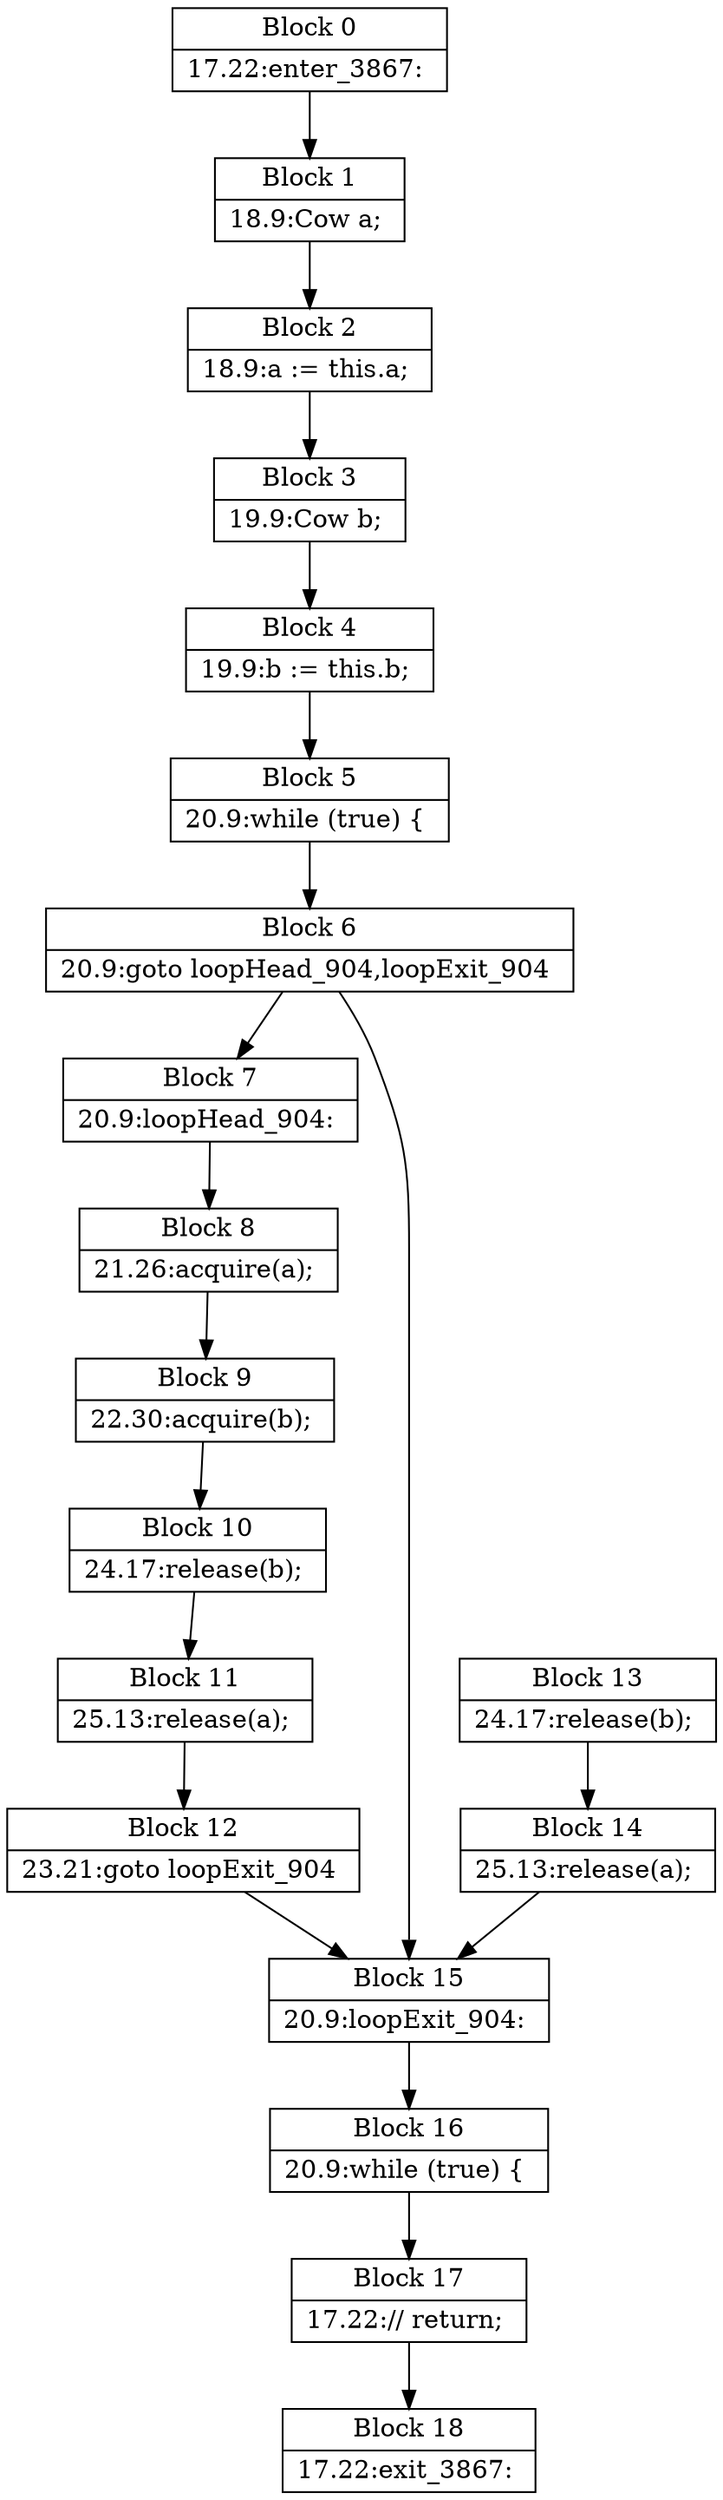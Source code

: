 digraph G {
   node [shape=record];
B0[label="{Block 0|17.22:enter_3867: \n}"];
B1[label="{Block 1|18.9:Cow a; \n}"];
B2[label="{Block 2|18.9:a := this.a; \n}"];
B3[label="{Block 3|19.9:Cow b; \n}"];
B4[label="{Block 4|19.9:b := this.b; \n}"];
B5[label="{Block 5|20.9:while (true)   \{ \n}"];
B6[label="{Block 6|20.9:goto loopHead_904,loopExit_904 \n}"];
B7[label="{Block 7|20.9:loopHead_904: \n}"];
B8[label="{Block 8|21.26:acquire(a); \n}"];
B9[label="{Block 9|22.30:acquire(b); \n}"];
B10[label="{Block 10|24.17:release(b); \n}"];
B11[label="{Block 11|25.13:release(a); \n}"];
B12[label="{Block 12|23.21:goto loopExit_904 \n}"];
B13[label="{Block 13|24.17:release(b); \n}"];
B14[label="{Block 14|25.13:release(a); \n}"];
B15[label="{Block 15|20.9:loopExit_904: \n}"];
B16[label="{Block 16|20.9:while (true)   \{ \n}"];
B17[label="{Block 17|17.22:// return; \n}"];
B18[label="{Block 18|17.22:exit_3867: \n}"];
B0 -> B1;
B1 -> B2;
B2 -> B3;
B3 -> B4;
B4 -> B5;
B5 -> B6;
B6 -> B7;
B6 -> B15;
B7 -> B8;
B8 -> B9;
B9 -> B10;
B10 -> B11;
B11 -> B12;
B12 -> B15;
B13 -> B14;
B14 -> B15;
B15 -> B16;
B16 -> B17;
B17 -> B18;
}
